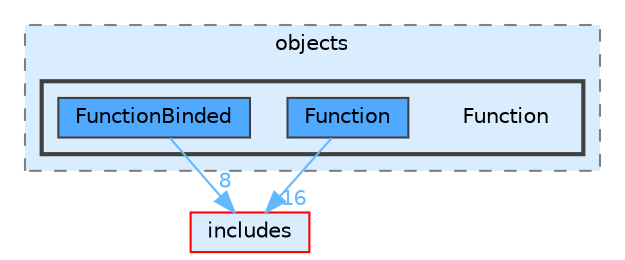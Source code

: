 digraph "lib/types/objects/Function"
{
 // LATEX_PDF_SIZE
  bgcolor="transparent";
  edge [fontname=Helvetica,fontsize=10,labelfontname=Helvetica,labelfontsize=10];
  node [fontname=Helvetica,fontsize=10,shape=box,height=0.2,width=0.4];
  compound=true
  subgraph clusterdir_5cf2d1decf7560474321a2736fa1e755 {
    graph [ bgcolor="#daedff", pencolor="grey50", label="objects", fontname=Helvetica,fontsize=10 style="filled,dashed", URL="dir_5cf2d1decf7560474321a2736fa1e755.html",tooltip=""]
  subgraph clusterdir_8e394419521e172f5df06492d0bbe20e {
    graph [ bgcolor="#daedff", pencolor="grey25", label="", fontname=Helvetica,fontsize=10 style="filled,bold", URL="dir_8e394419521e172f5df06492d0bbe20e.html",tooltip=""]
    dir_8e394419521e172f5df06492d0bbe20e [shape=plaintext, label="Function"];
  dir_6f1b4c2b76aa0c57a375b204b7f92538 [label="Function", fillcolor="#4ea9ff", color="grey25", style="filled", URL="dir_6f1b4c2b76aa0c57a375b204b7f92538.html",tooltip=""];
  dir_bd2445c454062ccd87b8044816ef09b4 [label="FunctionBinded", fillcolor="#4ea9ff", color="grey25", style="filled", URL="dir_bd2445c454062ccd87b8044816ef09b4.html",tooltip=""];
  }
  }
  dir_09e761304027c904456130627fd4dcf5 [label="includes", fillcolor="#daedff", color="red", style="filled", URL="dir_09e761304027c904456130627fd4dcf5.html",tooltip=""];
  dir_6f1b4c2b76aa0c57a375b204b7f92538->dir_09e761304027c904456130627fd4dcf5 [headlabel="16", labeldistance=1.5 headhref="dir_000015_000019.html" href="dir_000015_000019.html" color="steelblue1" fontcolor="steelblue1"];
  dir_bd2445c454062ccd87b8044816ef09b4->dir_09e761304027c904456130627fd4dcf5 [headlabel="8", labeldistance=1.5 headhref="dir_000016_000019.html" href="dir_000016_000019.html" color="steelblue1" fontcolor="steelblue1"];
}

